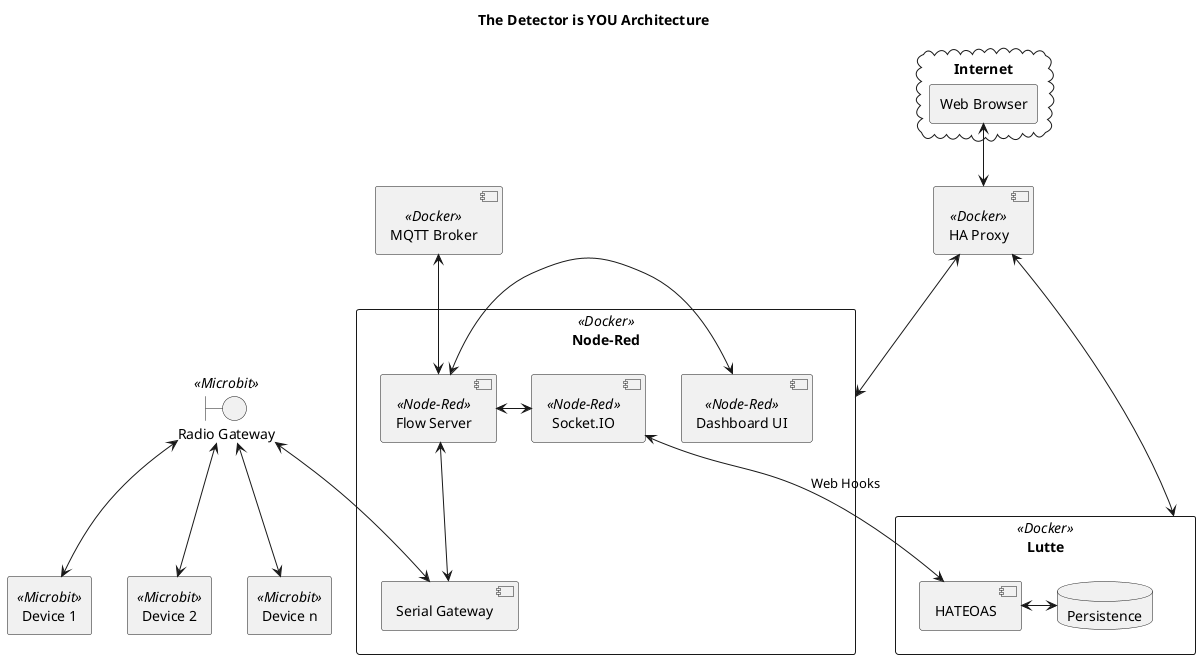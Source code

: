 @startuml Deployment

title The Detector is YOU Architecture

cloud Internet {
    agent "Web Browser" as WB
}
component "HA Proxy" <<Docker>> as HA

HA <-up-> WB

rectangle "Node-Red" <<Docker>> as NR {
    component "Serial Gateway" as SG
    component "Flow Server" <<Node-Red>> as NF
    component "Dashboard UI" <<Node-Red>> as NU
    component "Socket.IO" <<Node-Red>> as NS
}
component "MQTT Broker" <<Docker>> as MQ

MQ <-down-> NF
boundary "Radio Gateway" <<Microbit>> as RG

RG <-down-> SG
rectangle "Lutte" <<Docker>> as LU {
    component "HATEOAS" as HO
    database "Persistence" as DB
    HO <-> DB
}

NS <-> NF
NS <--> HO : Web Hooks
NF <-> NU
NF <--> SG
HA <-down-> NR
HA <-> LU

agent "Device 1" <<Microbit>> as D1
agent "Device 2" <<Microbit>> as D2
agent "Device n" <<Microbit>> as DN
RG <-down-> D1
RG <-down-> D2
RG <-down-> DN
@enduml